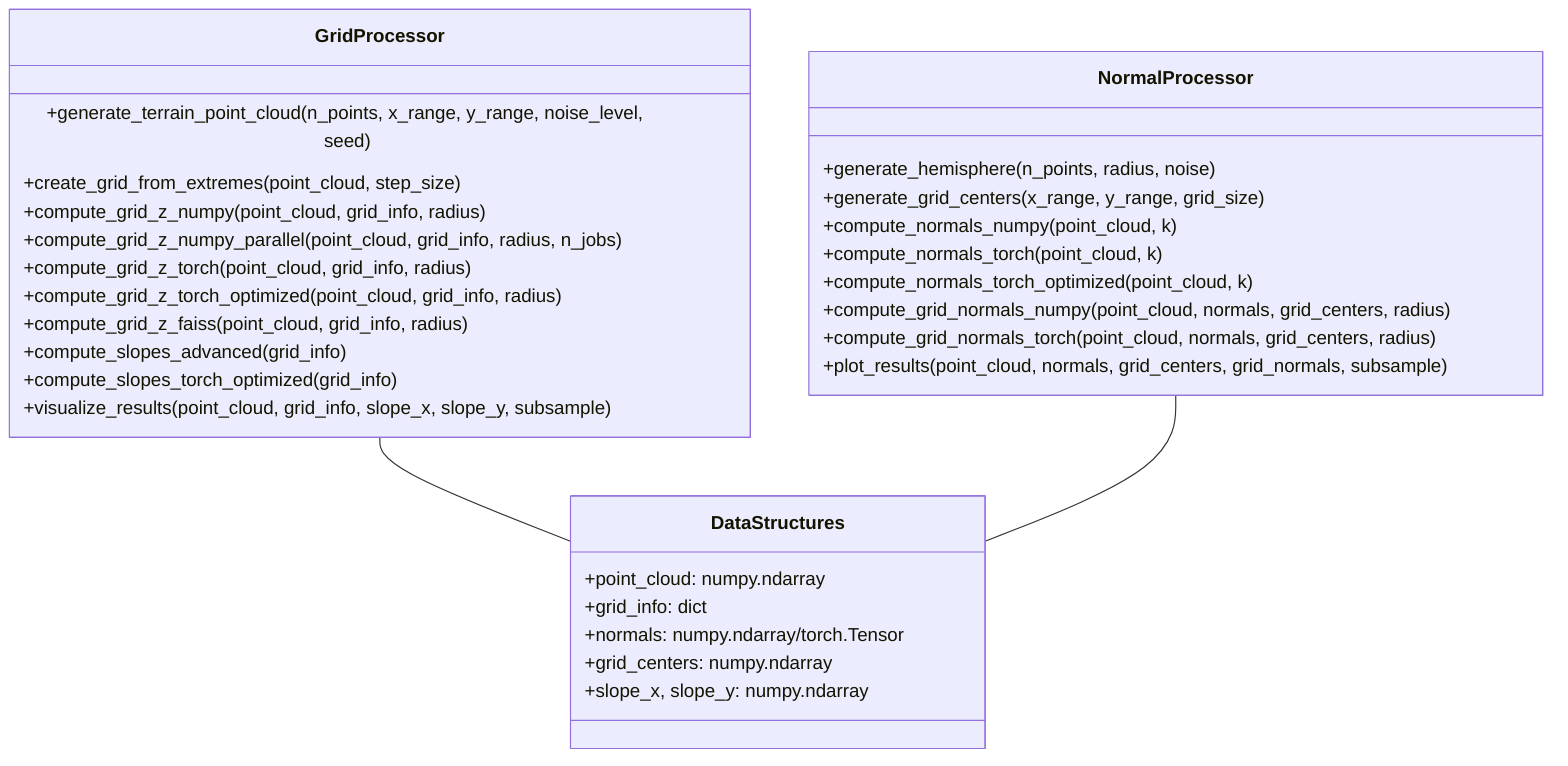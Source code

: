 classDiagram
    class GridProcessor {
        +generate_terrain_point_cloud(n_points, x_range, y_range, noise_level, seed)
        +create_grid_from_extremes(point_cloud, step_size)
        +compute_grid_z_numpy(point_cloud, grid_info, radius)
        +compute_grid_z_numpy_parallel(point_cloud, grid_info, radius, n_jobs)
        +compute_grid_z_torch(point_cloud, grid_info, radius)
        +compute_grid_z_torch_optimized(point_cloud, grid_info, radius)
        +compute_grid_z_faiss(point_cloud, grid_info, radius)
        +compute_slopes_advanced(grid_info)
        +compute_slopes_torch_optimized(grid_info)
        +visualize_results(point_cloud, grid_info, slope_x, slope_y, subsample)
    }
    
    class NormalProcessor {
        +generate_hemisphere(n_points, radius, noise)
        +generate_grid_centers(x_range, y_range, grid_size)
        +compute_normals_numpy(point_cloud, k)
        +compute_normals_torch(point_cloud, k)
        +compute_normals_torch_optimized(point_cloud, k)
        +compute_grid_normals_numpy(point_cloud, normals, grid_centers, radius)
        +compute_grid_normals_torch(point_cloud, normals, grid_centers, radius)
        +plot_results(point_cloud, normals, grid_centers, grid_normals, subsample)
    }
    
    class DataStructures {
        +point_cloud: numpy.ndarray
        +grid_info: dict
        +normals: numpy.ndarray/torch.Tensor
        +grid_centers: numpy.ndarray
        +slope_x, slope_y: numpy.ndarray
    }
    
    GridProcessor -- DataStructures
    NormalProcessor -- DataStructures